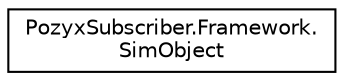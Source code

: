 digraph "Graphical Class Hierarchy"
{
  edge [fontname="Helvetica",fontsize="10",labelfontname="Helvetica",labelfontsize="10"];
  node [fontname="Helvetica",fontsize="10",shape=record];
  rankdir="LR";
  Node0 [label="PozyxSubscriber.Framework.\lSimObject",height=0.2,width=0.4,color="black", fillcolor="white", style="filled",URL="$class_pozyx_subscriber_1_1_framework_1_1_sim_object.html"];
}
